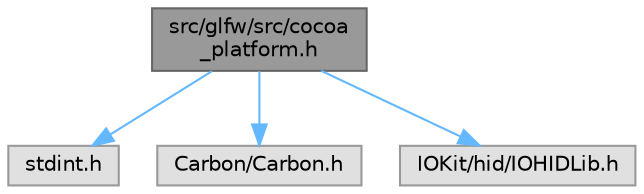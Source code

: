 digraph "src/glfw/src/cocoa_platform.h"
{
 // LATEX_PDF_SIZE
  bgcolor="transparent";
  edge [fontname=Helvetica,fontsize=10,labelfontname=Helvetica,labelfontsize=10];
  node [fontname=Helvetica,fontsize=10,shape=box,height=0.2,width=0.4];
  Node1 [id="Node000001",label="src/glfw/src/cocoa\l_platform.h",height=0.2,width=0.4,color="gray40", fillcolor="grey60", style="filled", fontcolor="black",tooltip=" "];
  Node1 -> Node2 [id="edge4_Node000001_Node000002",color="steelblue1",style="solid",tooltip=" "];
  Node2 [id="Node000002",label="stdint.h",height=0.2,width=0.4,color="grey60", fillcolor="#E0E0E0", style="filled",tooltip=" "];
  Node1 -> Node3 [id="edge5_Node000001_Node000003",color="steelblue1",style="solid",tooltip=" "];
  Node3 [id="Node000003",label="Carbon/Carbon.h",height=0.2,width=0.4,color="grey60", fillcolor="#E0E0E0", style="filled",tooltip=" "];
  Node1 -> Node4 [id="edge6_Node000001_Node000004",color="steelblue1",style="solid",tooltip=" "];
  Node4 [id="Node000004",label="IOKit/hid/IOHIDLib.h",height=0.2,width=0.4,color="grey60", fillcolor="#E0E0E0", style="filled",tooltip=" "];
}
